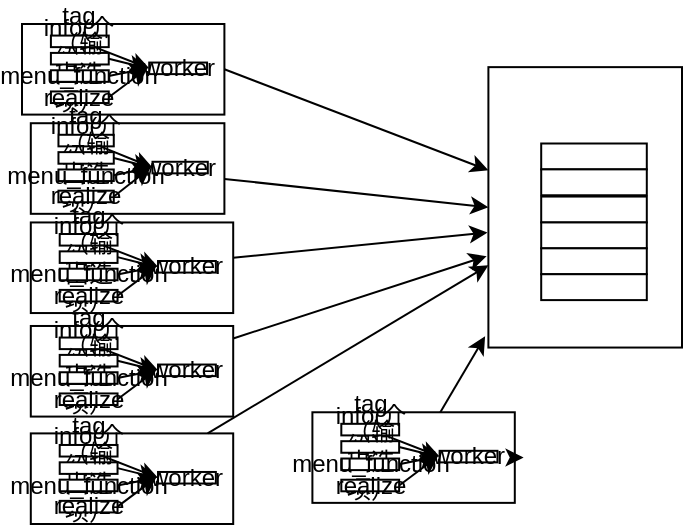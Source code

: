 <mxfile>
    <diagram id="x-3COifYz2KylL2C0voI" name="第 1 页">
        <mxGraphModel dx="749" dy="273" grid="1" gridSize="10" guides="1" tooltips="1" connect="1" arrows="1" fold="1" page="1" pageScale="1" pageWidth="827" pageHeight="1169" math="0" shadow="0">
            <root>
                <mxCell id="0"/>
                <mxCell id="1" parent="0"/>
                <mxCell id="89" value="" style="group" vertex="1" connectable="0" parent="1">
                    <mxGeometry x="110" y="50" width="330" height="250" as="geometry"/>
                </mxCell>
                <mxCell id="90" value="" style="group" vertex="1" connectable="0" parent="89">
                    <mxGeometry width="101.2" height="45.298" as="geometry"/>
                </mxCell>
                <mxCell id="91" value="" style="rounded=0;whiteSpace=wrap;html=1;" vertex="1" parent="90">
                    <mxGeometry width="101.2" height="45.298" as="geometry"/>
                </mxCell>
                <mxCell id="92" value="info(介绍）" style="rounded=0;whiteSpace=wrap;html=1;" vertex="1" parent="90">
                    <mxGeometry x="14.457" y="5.783" width="28.914" height="5.783" as="geometry"/>
                </mxCell>
                <mxCell id="93" style="edgeStyle=none;html=1;exitX=1;exitY=0.5;exitDx=0;exitDy=0;" edge="1" parent="90" source="94">
                    <mxGeometry relative="1" as="geometry">
                        <mxPoint x="62.648" y="22.167" as="targetPoint"/>
                    </mxGeometry>
                </mxCell>
                <mxCell id="94" value="tag（输出选项）" style="rounded=0;whiteSpace=wrap;html=1;" vertex="1" parent="90">
                    <mxGeometry x="14.457" y="14.457" width="28.914" height="5.783" as="geometry"/>
                </mxCell>
                <mxCell id="95" style="edgeStyle=none;html=1;exitX=1;exitY=0.5;exitDx=0;exitDy=0;" edge="1" parent="90" source="96">
                    <mxGeometry relative="1" as="geometry">
                        <mxPoint x="62.648" y="22.167" as="targetPoint"/>
                    </mxGeometry>
                </mxCell>
                <mxCell id="96" value="menu_function" style="rounded=0;whiteSpace=wrap;html=1;" vertex="1" parent="90">
                    <mxGeometry x="14.457" y="23.131" width="28.914" height="5.783" as="geometry"/>
                </mxCell>
                <mxCell id="97" style="edgeStyle=none;html=1;exitX=1;exitY=0.5;exitDx=0;exitDy=0;" edge="1" parent="90" source="98">
                    <mxGeometry relative="1" as="geometry">
                        <mxPoint x="62.648" y="22.167" as="targetPoint"/>
                    </mxGeometry>
                </mxCell>
                <mxCell id="98" value="realize" style="rounded=0;whiteSpace=wrap;html=1;" vertex="1" parent="90">
                    <mxGeometry x="14.457" y="33.732" width="28.914" height="5.783" as="geometry"/>
                </mxCell>
                <mxCell id="99" value="worker" style="rounded=0;whiteSpace=wrap;html=1;" vertex="1" parent="90">
                    <mxGeometry x="63.611" y="19.276" width="28.914" height="5.783" as="geometry"/>
                </mxCell>
                <mxCell id="100" style="edgeStyle=none;html=1;entryX=0;entryY=0.5;entryDx=0;entryDy=0;" edge="1" parent="90" source="92" target="99">
                    <mxGeometry relative="1" as="geometry"/>
                </mxCell>
                <mxCell id="101" value="" style="group" vertex="1" connectable="0" parent="89">
                    <mxGeometry x="4.4" y="49.612" width="96.8" height="45.298" as="geometry"/>
                </mxCell>
                <mxCell id="102" value="" style="rounded=0;whiteSpace=wrap;html=1;" vertex="1" parent="101">
                    <mxGeometry width="96.8" height="45.298" as="geometry"/>
                </mxCell>
                <mxCell id="103" value="info(介绍）" style="rounded=0;whiteSpace=wrap;html=1;" vertex="1" parent="101">
                    <mxGeometry x="13.829" y="5.783" width="27.657" height="5.783" as="geometry"/>
                </mxCell>
                <mxCell id="104" style="edgeStyle=none;html=1;exitX=1;exitY=0.5;exitDx=0;exitDy=0;" edge="1" parent="101" source="105">
                    <mxGeometry relative="1" as="geometry">
                        <mxPoint x="59.924" y="22.167" as="targetPoint"/>
                    </mxGeometry>
                </mxCell>
                <mxCell id="105" value="tag（输出选项）" style="rounded=0;whiteSpace=wrap;html=1;" vertex="1" parent="101">
                    <mxGeometry x="13.829" y="14.457" width="27.657" height="5.783" as="geometry"/>
                </mxCell>
                <mxCell id="106" style="edgeStyle=none;html=1;exitX=1;exitY=0.5;exitDx=0;exitDy=0;" edge="1" parent="101" source="107">
                    <mxGeometry relative="1" as="geometry">
                        <mxPoint x="59.924" y="22.167" as="targetPoint"/>
                    </mxGeometry>
                </mxCell>
                <mxCell id="107" value="menu_function" style="rounded=0;whiteSpace=wrap;html=1;" vertex="1" parent="101">
                    <mxGeometry x="13.829" y="23.131" width="27.657" height="5.783" as="geometry"/>
                </mxCell>
                <mxCell id="108" style="edgeStyle=none;html=1;exitX=1;exitY=0.5;exitDx=0;exitDy=0;" edge="1" parent="101" source="109">
                    <mxGeometry relative="1" as="geometry">
                        <mxPoint x="59.924" y="22.167" as="targetPoint"/>
                    </mxGeometry>
                </mxCell>
                <mxCell id="109" value="realize" style="rounded=0;whiteSpace=wrap;html=1;" vertex="1" parent="101">
                    <mxGeometry x="13.829" y="33.732" width="27.657" height="5.783" as="geometry"/>
                </mxCell>
                <mxCell id="110" value="worker" style="rounded=0;whiteSpace=wrap;html=1;" vertex="1" parent="101">
                    <mxGeometry x="60.846" y="19.276" width="27.657" height="5.783" as="geometry"/>
                </mxCell>
                <mxCell id="111" style="edgeStyle=none;html=1;entryX=0;entryY=0.5;entryDx=0;entryDy=0;" edge="1" parent="101" source="103" target="110">
                    <mxGeometry relative="1" as="geometry"/>
                </mxCell>
                <mxCell id="112" value="" style="group" vertex="1" connectable="0" parent="89">
                    <mxGeometry x="4.4" y="204.702" width="101.2" height="45.298" as="geometry"/>
                </mxCell>
                <mxCell id="113" value="" style="rounded=0;whiteSpace=wrap;html=1;" vertex="1" parent="112">
                    <mxGeometry width="101.2" height="45.298" as="geometry"/>
                </mxCell>
                <mxCell id="114" value="info(介绍）" style="rounded=0;whiteSpace=wrap;html=1;" vertex="1" parent="112">
                    <mxGeometry x="14.457" y="5.783" width="28.914" height="5.783" as="geometry"/>
                </mxCell>
                <mxCell id="115" style="edgeStyle=none;html=1;exitX=1;exitY=0.5;exitDx=0;exitDy=0;" edge="1" parent="112" source="116">
                    <mxGeometry relative="1" as="geometry">
                        <mxPoint x="62.648" y="22.167" as="targetPoint"/>
                    </mxGeometry>
                </mxCell>
                <mxCell id="116" value="tag（输出选项）" style="rounded=0;whiteSpace=wrap;html=1;" vertex="1" parent="112">
                    <mxGeometry x="14.457" y="14.457" width="28.914" height="5.783" as="geometry"/>
                </mxCell>
                <mxCell id="117" style="edgeStyle=none;html=1;exitX=1;exitY=0.5;exitDx=0;exitDy=0;" edge="1" parent="112" source="118">
                    <mxGeometry relative="1" as="geometry">
                        <mxPoint x="62.648" y="22.167" as="targetPoint"/>
                    </mxGeometry>
                </mxCell>
                <mxCell id="118" value="menu_function" style="rounded=0;whiteSpace=wrap;html=1;" vertex="1" parent="112">
                    <mxGeometry x="14.457" y="23.131" width="28.914" height="5.783" as="geometry"/>
                </mxCell>
                <mxCell id="119" style="edgeStyle=none;html=1;exitX=1;exitY=0.5;exitDx=0;exitDy=0;" edge="1" parent="112" source="120">
                    <mxGeometry relative="1" as="geometry">
                        <mxPoint x="62.648" y="22.167" as="targetPoint"/>
                    </mxGeometry>
                </mxCell>
                <mxCell id="120" value="realize" style="rounded=0;whiteSpace=wrap;html=1;" vertex="1" parent="112">
                    <mxGeometry x="14.457" y="33.732" width="28.914" height="5.783" as="geometry"/>
                </mxCell>
                <mxCell id="121" value="worker" style="rounded=0;whiteSpace=wrap;html=1;" vertex="1" parent="112">
                    <mxGeometry x="63.611" y="19.276" width="28.914" height="5.783" as="geometry"/>
                </mxCell>
                <mxCell id="122" style="edgeStyle=none;html=1;entryX=0;entryY=0.5;entryDx=0;entryDy=0;" edge="1" parent="112" source="114" target="121">
                    <mxGeometry relative="1" as="geometry"/>
                </mxCell>
                <mxCell id="123" value="" style="group" vertex="1" connectable="0" parent="89">
                    <mxGeometry x="4.4" y="150.992" width="101.2" height="45.298" as="geometry"/>
                </mxCell>
                <mxCell id="124" value="" style="rounded=0;whiteSpace=wrap;html=1;" vertex="1" parent="123">
                    <mxGeometry width="101.2" height="45.298" as="geometry"/>
                </mxCell>
                <mxCell id="125" value="info(介绍）" style="rounded=0;whiteSpace=wrap;html=1;" vertex="1" parent="123">
                    <mxGeometry x="14.457" y="5.783" width="28.914" height="5.783" as="geometry"/>
                </mxCell>
                <mxCell id="126" style="edgeStyle=none;html=1;exitX=1;exitY=0.5;exitDx=0;exitDy=0;" edge="1" parent="123" source="127">
                    <mxGeometry relative="1" as="geometry">
                        <mxPoint x="62.648" y="22.167" as="targetPoint"/>
                    </mxGeometry>
                </mxCell>
                <mxCell id="127" value="tag（输出选项）" style="rounded=0;whiteSpace=wrap;html=1;" vertex="1" parent="123">
                    <mxGeometry x="14.457" y="14.457" width="28.914" height="5.783" as="geometry"/>
                </mxCell>
                <mxCell id="128" style="edgeStyle=none;html=1;exitX=1;exitY=0.5;exitDx=0;exitDy=0;" edge="1" parent="123" source="129">
                    <mxGeometry relative="1" as="geometry">
                        <mxPoint x="62.648" y="22.167" as="targetPoint"/>
                    </mxGeometry>
                </mxCell>
                <mxCell id="129" value="menu_function" style="rounded=0;whiteSpace=wrap;html=1;" vertex="1" parent="123">
                    <mxGeometry x="14.457" y="23.131" width="28.914" height="5.783" as="geometry"/>
                </mxCell>
                <mxCell id="130" style="edgeStyle=none;html=1;exitX=1;exitY=0.5;exitDx=0;exitDy=0;" edge="1" parent="123" source="131">
                    <mxGeometry relative="1" as="geometry">
                        <mxPoint x="62.648" y="22.167" as="targetPoint"/>
                    </mxGeometry>
                </mxCell>
                <mxCell id="131" value="realize" style="rounded=0;whiteSpace=wrap;html=1;" vertex="1" parent="123">
                    <mxGeometry x="14.457" y="33.732" width="28.914" height="5.783" as="geometry"/>
                </mxCell>
                <mxCell id="132" value="worker" style="rounded=0;whiteSpace=wrap;html=1;" vertex="1" parent="123">
                    <mxGeometry x="63.611" y="19.276" width="28.914" height="5.783" as="geometry"/>
                </mxCell>
                <mxCell id="133" style="edgeStyle=none;html=1;entryX=0;entryY=0.5;entryDx=0;entryDy=0;" edge="1" parent="123" source="125" target="132">
                    <mxGeometry relative="1" as="geometry"/>
                </mxCell>
                <mxCell id="134" value="" style="group" vertex="1" connectable="0" parent="89">
                    <mxGeometry x="4.4" y="99.223" width="101.2" height="45.298" as="geometry"/>
                </mxCell>
                <mxCell id="135" value="" style="rounded=0;whiteSpace=wrap;html=1;" vertex="1" parent="134">
                    <mxGeometry width="101.2" height="45.298" as="geometry"/>
                </mxCell>
                <mxCell id="136" value="info(介绍）" style="rounded=0;whiteSpace=wrap;html=1;" vertex="1" parent="134">
                    <mxGeometry x="14.457" y="5.783" width="28.914" height="5.783" as="geometry"/>
                </mxCell>
                <mxCell id="137" style="edgeStyle=none;html=1;exitX=1;exitY=0.5;exitDx=0;exitDy=0;" edge="1" parent="134" source="138">
                    <mxGeometry relative="1" as="geometry">
                        <mxPoint x="62.648" y="22.167" as="targetPoint"/>
                    </mxGeometry>
                </mxCell>
                <mxCell id="138" value="tag（输出选项）" style="rounded=0;whiteSpace=wrap;html=1;" vertex="1" parent="134">
                    <mxGeometry x="14.457" y="14.457" width="28.914" height="5.783" as="geometry"/>
                </mxCell>
                <mxCell id="139" style="edgeStyle=none;html=1;exitX=1;exitY=0.5;exitDx=0;exitDy=0;" edge="1" parent="134" source="140">
                    <mxGeometry relative="1" as="geometry">
                        <mxPoint x="62.648" y="22.167" as="targetPoint"/>
                    </mxGeometry>
                </mxCell>
                <mxCell id="140" value="menu_function" style="rounded=0;whiteSpace=wrap;html=1;" vertex="1" parent="134">
                    <mxGeometry x="14.457" y="23.131" width="28.914" height="5.783" as="geometry"/>
                </mxCell>
                <mxCell id="141" style="edgeStyle=none;html=1;exitX=1;exitY=0.5;exitDx=0;exitDy=0;" edge="1" parent="134" source="142">
                    <mxGeometry relative="1" as="geometry">
                        <mxPoint x="62.648" y="22.167" as="targetPoint"/>
                    </mxGeometry>
                </mxCell>
                <mxCell id="142" value="realize" style="rounded=0;whiteSpace=wrap;html=1;" vertex="1" parent="134">
                    <mxGeometry x="14.457" y="33.732" width="28.914" height="5.783" as="geometry"/>
                </mxCell>
                <mxCell id="143" value="worker" style="rounded=0;whiteSpace=wrap;html=1;" vertex="1" parent="134">
                    <mxGeometry x="63.611" y="19.276" width="28.914" height="5.783" as="geometry"/>
                </mxCell>
                <mxCell id="144" style="edgeStyle=none;html=1;entryX=0;entryY=0.5;entryDx=0;entryDy=0;" edge="1" parent="134" source="136" target="143">
                    <mxGeometry relative="1" as="geometry"/>
                </mxCell>
                <mxCell id="145" style="edgeStyle=none;html=1;exitX=1;exitY=0.5;exitDx=0;exitDy=0;" edge="1" parent="89" source="91" target="150">
                    <mxGeometry relative="1" as="geometry">
                        <mxPoint x="237.6" y="99.223" as="targetPoint"/>
                    </mxGeometry>
                </mxCell>
                <mxCell id="146" style="edgeStyle=none;html=1;entryX=0;entryY=0.5;entryDx=0;entryDy=0;" edge="1" parent="89" source="102" target="150">
                    <mxGeometry relative="1" as="geometry">
                        <mxPoint x="237.6" y="99.223" as="targetPoint"/>
                    </mxGeometry>
                </mxCell>
                <mxCell id="147" style="edgeStyle=none;html=1;entryX=-0.005;entryY=0.59;entryDx=0;entryDy=0;entryPerimeter=0;" edge="1" parent="89" source="135" target="150">
                    <mxGeometry relative="1" as="geometry">
                        <mxPoint x="237.6" y="99.223" as="targetPoint"/>
                    </mxGeometry>
                </mxCell>
                <mxCell id="148" style="edgeStyle=none;html=1;entryX=-0.009;entryY=0.674;entryDx=0;entryDy=0;entryPerimeter=0;" edge="1" parent="89" source="124" target="150">
                    <mxGeometry relative="1" as="geometry">
                        <mxPoint x="233.2" y="99.223" as="targetPoint"/>
                    </mxGeometry>
                </mxCell>
                <mxCell id="149" style="edgeStyle=none;html=1;" edge="1" parent="89" source="113" target="150">
                    <mxGeometry relative="1" as="geometry">
                        <mxPoint x="233.2" y="99.223" as="targetPoint"/>
                    </mxGeometry>
                </mxCell>
                <mxCell id="150" value="" style="rounded=0;whiteSpace=wrap;html=1;" vertex="1" parent="89">
                    <mxGeometry x="233.2" y="21.57" width="96.8" height="140.207" as="geometry"/>
                </mxCell>
                <mxCell id="151" value="" style="rounded=0;whiteSpace=wrap;html=1;" vertex="1" parent="89">
                    <mxGeometry x="259.6" y="59.75" width="52.8" height="12.942" as="geometry"/>
                </mxCell>
                <mxCell id="152" value="" style="rounded=0;whiteSpace=wrap;html=1;" vertex="1" parent="89">
                    <mxGeometry x="259.6" y="72.692" width="52.8" height="12.942" as="geometry"/>
                </mxCell>
                <mxCell id="153" value="" style="rounded=0;whiteSpace=wrap;html=1;" vertex="1" parent="89">
                    <mxGeometry x="259.6" y="86.281" width="52.8" height="12.942" as="geometry"/>
                </mxCell>
                <mxCell id="154" value="" style="rounded=0;whiteSpace=wrap;html=1;" vertex="1" parent="89">
                    <mxGeometry x="259.6" y="99.223" width="52.8" height="12.942" as="geometry"/>
                </mxCell>
                <mxCell id="155" value="" style="rounded=0;whiteSpace=wrap;html=1;" vertex="1" parent="89">
                    <mxGeometry x="259.6" y="112.166" width="52.8" height="12.942" as="geometry"/>
                </mxCell>
                <mxCell id="156" value="" style="group" vertex="1" connectable="0" parent="89">
                    <mxGeometry x="145.2" y="194.133" width="101.2" height="45.298" as="geometry"/>
                </mxCell>
                <mxCell id="157" value="" style="rounded=0;whiteSpace=wrap;html=1;" vertex="1" parent="156">
                    <mxGeometry width="101.2" height="45.298" as="geometry"/>
                </mxCell>
                <mxCell id="158" value="info(介绍）" style="rounded=0;whiteSpace=wrap;html=1;" vertex="1" parent="156">
                    <mxGeometry x="14.457" y="5.783" width="28.914" height="5.783" as="geometry"/>
                </mxCell>
                <mxCell id="159" style="edgeStyle=none;html=1;exitX=1;exitY=0.5;exitDx=0;exitDy=0;" edge="1" parent="156" source="160">
                    <mxGeometry relative="1" as="geometry">
                        <mxPoint x="62.648" y="22.167" as="targetPoint"/>
                    </mxGeometry>
                </mxCell>
                <mxCell id="160" value="tag（输出选项）" style="rounded=0;whiteSpace=wrap;html=1;" vertex="1" parent="156">
                    <mxGeometry x="14.457" y="14.457" width="28.914" height="5.783" as="geometry"/>
                </mxCell>
                <mxCell id="161" style="edgeStyle=none;html=1;exitX=1;exitY=0.5;exitDx=0;exitDy=0;" edge="1" parent="156" source="162">
                    <mxGeometry relative="1" as="geometry">
                        <mxPoint x="62.648" y="22.167" as="targetPoint"/>
                    </mxGeometry>
                </mxCell>
                <mxCell id="162" value="menu_function" style="rounded=0;whiteSpace=wrap;html=1;" vertex="1" parent="156">
                    <mxGeometry x="14.457" y="23.131" width="28.914" height="5.783" as="geometry"/>
                </mxCell>
                <mxCell id="163" style="edgeStyle=none;html=1;exitX=1;exitY=0.5;exitDx=0;exitDy=0;" edge="1" parent="156" source="164">
                    <mxGeometry relative="1" as="geometry">
                        <mxPoint x="62.648" y="22.167" as="targetPoint"/>
                    </mxGeometry>
                </mxCell>
                <mxCell id="164" value="realize" style="rounded=0;whiteSpace=wrap;html=1;" vertex="1" parent="156">
                    <mxGeometry x="14.457" y="33.732" width="28.914" height="5.783" as="geometry"/>
                </mxCell>
                <mxCell id="165" value="worker" style="rounded=0;whiteSpace=wrap;html=1;" vertex="1" parent="156">
                    <mxGeometry x="63.611" y="19.276" width="28.914" height="5.783" as="geometry"/>
                </mxCell>
                <mxCell id="166" style="edgeStyle=none;html=1;entryX=0;entryY=0.5;entryDx=0;entryDy=0;" edge="1" parent="156" source="158" target="165">
                    <mxGeometry relative="1" as="geometry"/>
                </mxCell>
                <mxCell id="167" style="edgeStyle=none;html=1;entryX=-0.017;entryY=0.96;entryDx=0;entryDy=0;entryPerimeter=0;" edge="1" parent="89" source="157" target="150">
                    <mxGeometry relative="1" as="geometry"/>
                </mxCell>
                <mxCell id="168" value="" style="rounded=0;whiteSpace=wrap;html=1;" vertex="1" parent="89">
                    <mxGeometry x="259.6" y="125.108" width="52.8" height="12.942" as="geometry"/>
                </mxCell>
                <mxCell id="169" style="edgeStyle=none;html=1;exitX=1;exitY=0.5;exitDx=0;exitDy=0;" edge="1" parent="89" source="157">
                    <mxGeometry relative="1" as="geometry">
                        <mxPoint x="250.8" y="216.782" as="targetPoint"/>
                    </mxGeometry>
                </mxCell>
            </root>
        </mxGraphModel>
    </diagram>
</mxfile>